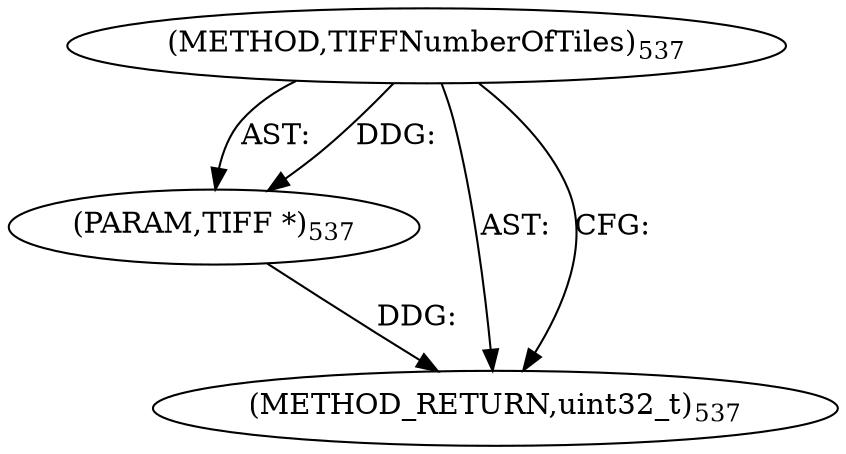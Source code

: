 digraph "TIFFNumberOfTiles" {  
"9099" [label = <(METHOD,TIFFNumberOfTiles)<SUB>537</SUB>> ]
"9100" [label = <(PARAM,TIFF *)<SUB>537</SUB>> ]
"9101" [label = <(METHOD_RETURN,uint32_t)<SUB>537</SUB>> ]
  "9099" -> "9100"  [ label = "AST: "] 
  "9099" -> "9101"  [ label = "AST: "] 
  "9099" -> "9101"  [ label = "CFG: "] 
  "9100" -> "9101"  [ label = "DDG: "] 
  "9099" -> "9100"  [ label = "DDG: "] 
}
